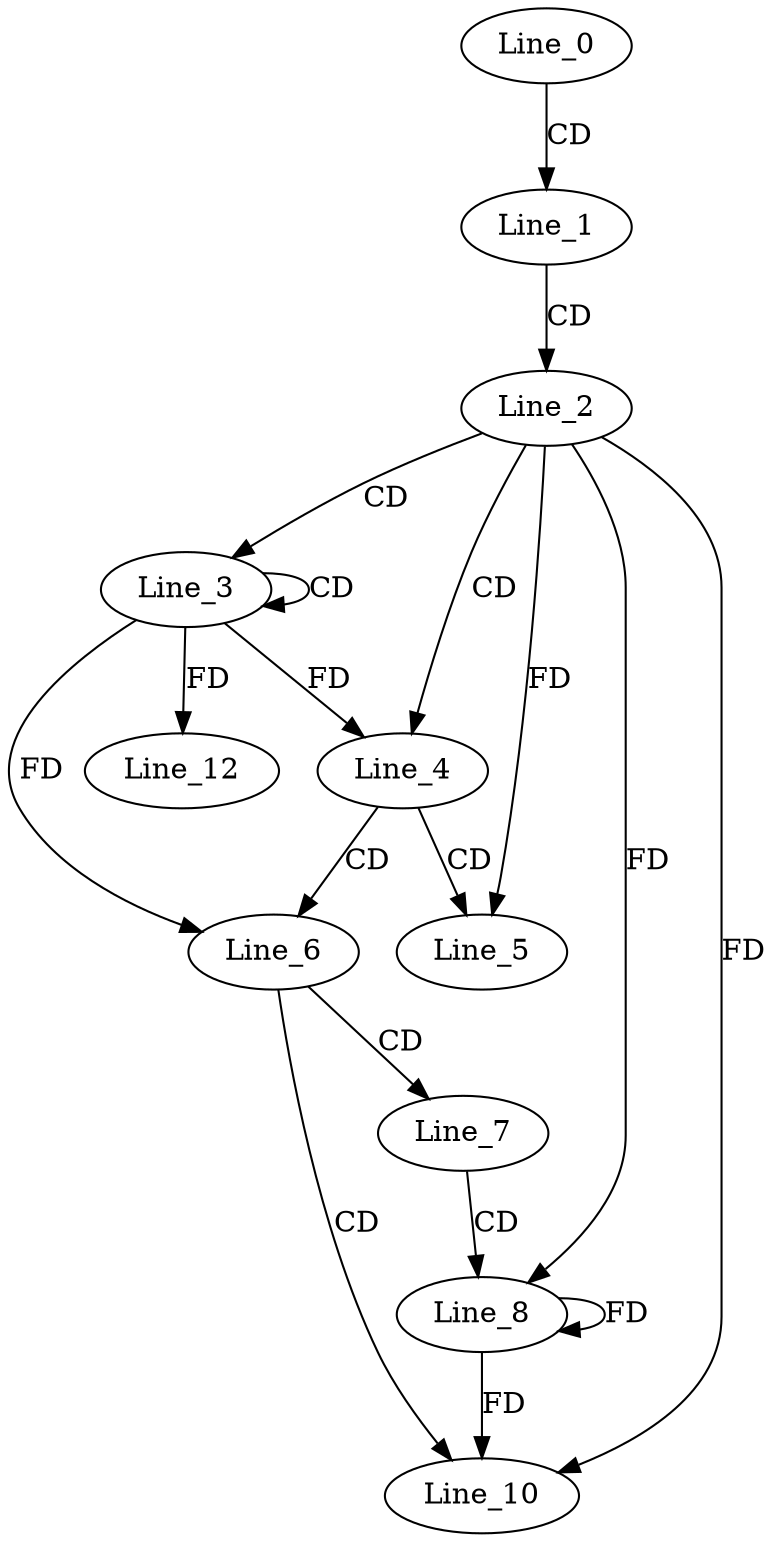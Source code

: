 digraph G {
  Line_0;
  Line_1;
  Line_2;
  Line_3;
  Line_3;
  Line_4;
  Line_5;
  Line_6;
  Line_7;
  Line_8;
  Line_10;
  Line_10;
  Line_12;
  Line_0 -> Line_1 [ label="CD" ];
  Line_1 -> Line_2 [ label="CD" ];
  Line_2 -> Line_3 [ label="CD" ];
  Line_3 -> Line_3 [ label="CD" ];
  Line_2 -> Line_4 [ label="CD" ];
  Line_3 -> Line_4 [ label="FD" ];
  Line_4 -> Line_5 [ label="CD" ];
  Line_2 -> Line_5 [ label="FD" ];
  Line_4 -> Line_6 [ label="CD" ];
  Line_3 -> Line_6 [ label="FD" ];
  Line_6 -> Line_7 [ label="CD" ];
  Line_7 -> Line_8 [ label="CD" ];
  Line_2 -> Line_8 [ label="FD" ];
  Line_8 -> Line_8 [ label="FD" ];
  Line_6 -> Line_10 [ label="CD" ];
  Line_2 -> Line_10 [ label="FD" ];
  Line_8 -> Line_10 [ label="FD" ];
  Line_3 -> Line_12 [ label="FD" ];
}
